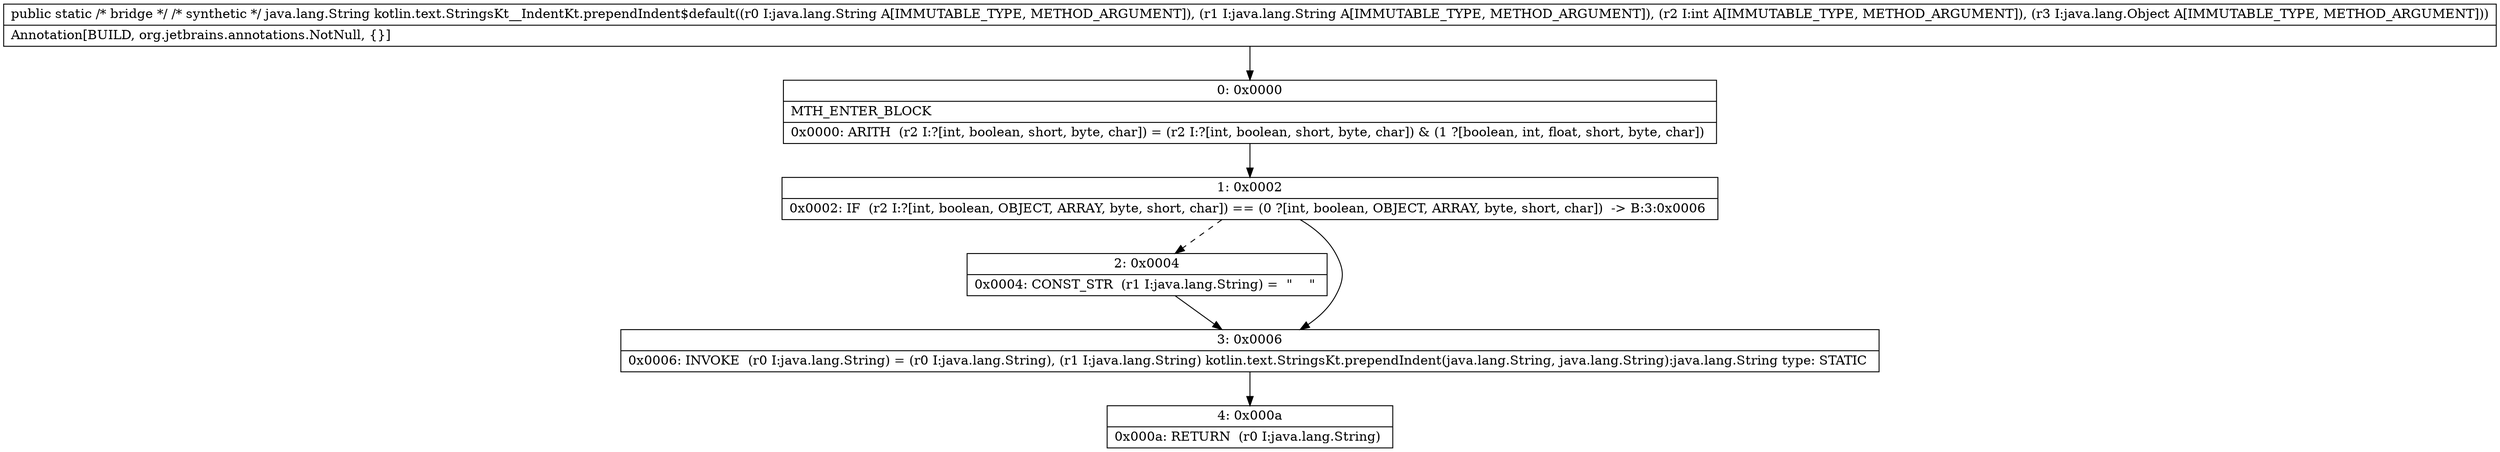 digraph "CFG forkotlin.text.StringsKt__IndentKt.prependIndent$default(Ljava\/lang\/String;Ljava\/lang\/String;ILjava\/lang\/Object;)Ljava\/lang\/String;" {
Node_0 [shape=record,label="{0\:\ 0x0000|MTH_ENTER_BLOCK\l|0x0000: ARITH  (r2 I:?[int, boolean, short, byte, char]) = (r2 I:?[int, boolean, short, byte, char]) & (1 ?[boolean, int, float, short, byte, char]) \l}"];
Node_1 [shape=record,label="{1\:\ 0x0002|0x0002: IF  (r2 I:?[int, boolean, OBJECT, ARRAY, byte, short, char]) == (0 ?[int, boolean, OBJECT, ARRAY, byte, short, char])  \-\> B:3:0x0006 \l}"];
Node_2 [shape=record,label="{2\:\ 0x0004|0x0004: CONST_STR  (r1 I:java.lang.String) =  \"    \" \l}"];
Node_3 [shape=record,label="{3\:\ 0x0006|0x0006: INVOKE  (r0 I:java.lang.String) = (r0 I:java.lang.String), (r1 I:java.lang.String) kotlin.text.StringsKt.prependIndent(java.lang.String, java.lang.String):java.lang.String type: STATIC \l}"];
Node_4 [shape=record,label="{4\:\ 0x000a|0x000a: RETURN  (r0 I:java.lang.String) \l}"];
MethodNode[shape=record,label="{public static \/* bridge *\/ \/* synthetic *\/ java.lang.String kotlin.text.StringsKt__IndentKt.prependIndent$default((r0 I:java.lang.String A[IMMUTABLE_TYPE, METHOD_ARGUMENT]), (r1 I:java.lang.String A[IMMUTABLE_TYPE, METHOD_ARGUMENT]), (r2 I:int A[IMMUTABLE_TYPE, METHOD_ARGUMENT]), (r3 I:java.lang.Object A[IMMUTABLE_TYPE, METHOD_ARGUMENT]))  | Annotation[BUILD, org.jetbrains.annotations.NotNull, \{\}]\l}"];
MethodNode -> Node_0;
Node_0 -> Node_1;
Node_1 -> Node_2[style=dashed];
Node_1 -> Node_3;
Node_2 -> Node_3;
Node_3 -> Node_4;
}

